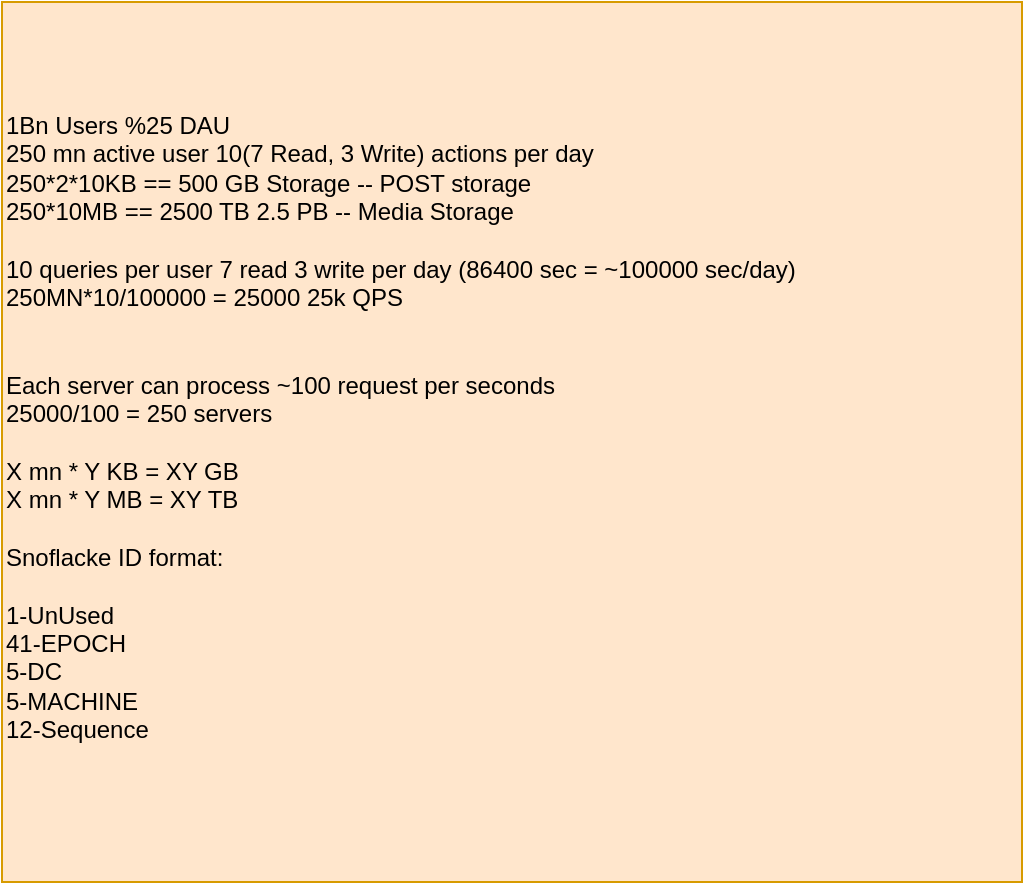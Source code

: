<mxfile version="22.1.18" type="github">
  <diagram name="Page-1" id="4o9QpPy65Int9p9pG6Tx">
    <mxGraphModel dx="1008" dy="592" grid="1" gridSize="10" guides="1" tooltips="1" connect="1" arrows="1" fold="1" page="1" pageScale="1" pageWidth="850" pageHeight="1100" math="0" shadow="0">
      <root>
        <mxCell id="0" />
        <mxCell id="1" parent="0" />
        <mxCell id="O-RIxpEM5_p_uLc051se-2" value="&lt;div&gt;1Bn Users %25 DAU&lt;/div&gt;&lt;div&gt;250 mn active user 10(7 Read, 3 Write) actions per day&lt;/div&gt;&lt;div&gt;250*2*10KB == 500 GB Storage -- POST storage&lt;/div&gt;&lt;div&gt;250*10MB == 2500 TB 2.5 PB -- Media Storage&lt;/div&gt;&lt;div&gt;&lt;br&gt;&lt;/div&gt;&lt;div&gt;10 queries per user 7 read 3 write per day (86400 sec = ~100000 sec/day)&lt;/div&gt;&lt;div&gt;250MN*10/100000 = 25000 25k QPS&lt;/div&gt;&lt;div&gt;&lt;br&gt;&lt;/div&gt;&lt;div&gt;&lt;br&gt;&lt;/div&gt;&lt;div&gt;Each server can process ~100 request per seconds&lt;/div&gt;&lt;div&gt;25000/100 = 250 servers&lt;/div&gt;&lt;div&gt;&lt;br&gt;&lt;/div&gt;&lt;div&gt;X mn * Y KB = XY GB&lt;/div&gt;&lt;div&gt;X mn * Y MB = XY TB&lt;/div&gt;&lt;div&gt;&lt;br&gt;&lt;/div&gt;&lt;div&gt;Snoflacke ID format:&lt;/div&gt;&lt;div&gt;&lt;br&gt;&lt;/div&gt;&lt;div&gt;1-UnUsed&amp;nbsp;&lt;/div&gt;&lt;div&gt;41-EPOCH&lt;/div&gt;&lt;div&gt;5-DC&lt;/div&gt;&lt;div&gt;5-MACHINE&lt;/div&gt;&lt;div&gt;12-Sequence&amp;nbsp;&lt;/div&gt;&lt;div style=&quot;&quot;&gt;&lt;br&gt;&lt;/div&gt;" style="text;html=1;strokeColor=#d79b00;fillColor=#ffe6cc;align=left;verticalAlign=middle;whiteSpace=wrap;rounded=0;" vertex="1" parent="1">
          <mxGeometry x="120" y="60" width="510" height="440" as="geometry" />
        </mxCell>
      </root>
    </mxGraphModel>
  </diagram>
</mxfile>
